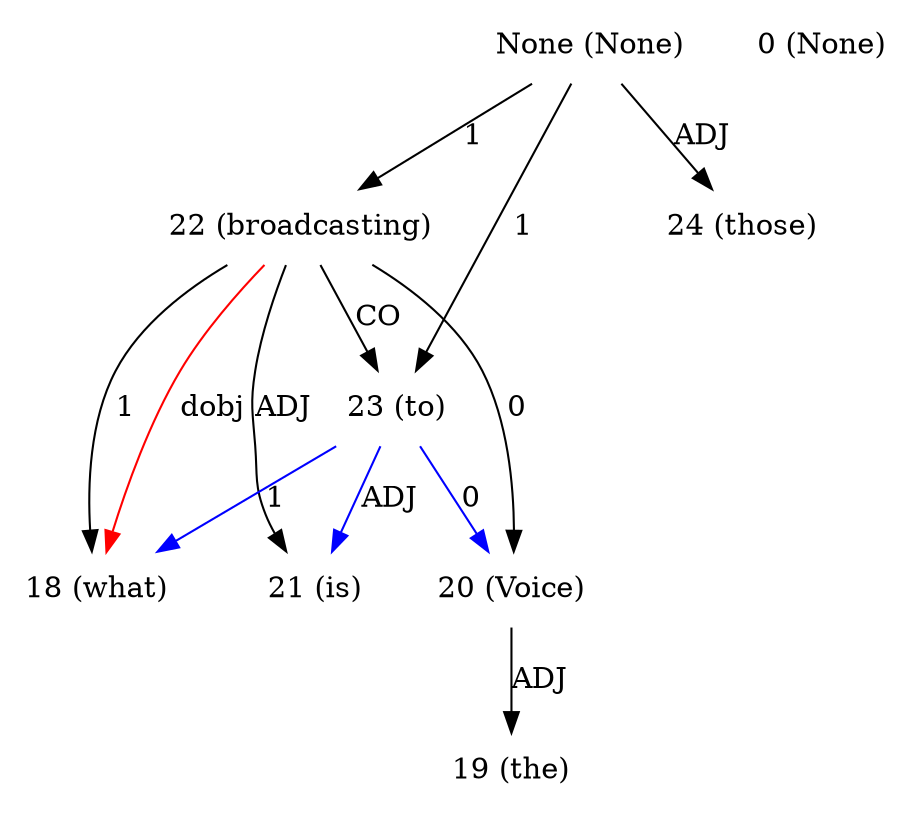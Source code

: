 digraph G{
edge [dir=forward]
node [shape=plaintext]

None [label="None (None)"]
None -> 22 [label="1"]
None -> 23 [label="1"]
None [label="None (None)"]
None -> 24 [label="ADJ"]
0 [label="0 (None)"]
18 [label="18 (what)"]
22 -> 18 [label="dobj", color="red"]
19 [label="19 (the)"]
20 [label="20 (Voice)"]
20 -> 19 [label="ADJ"]
21 [label="21 (is)"]
22 [label="22 (broadcasting)"]
22 -> 18 [label="1"]
22 -> 20 [label="0"]
22 -> 23 [label="CO"]
22 -> 21 [label="ADJ"]
23 [label="23 (to)"]
23 -> 18 [label="1", color="blue"]
23 -> 20 [label="0", color="blue"]
23 -> 21 [label="ADJ", color="blue"]
24 [label="24 (those)"]
}
